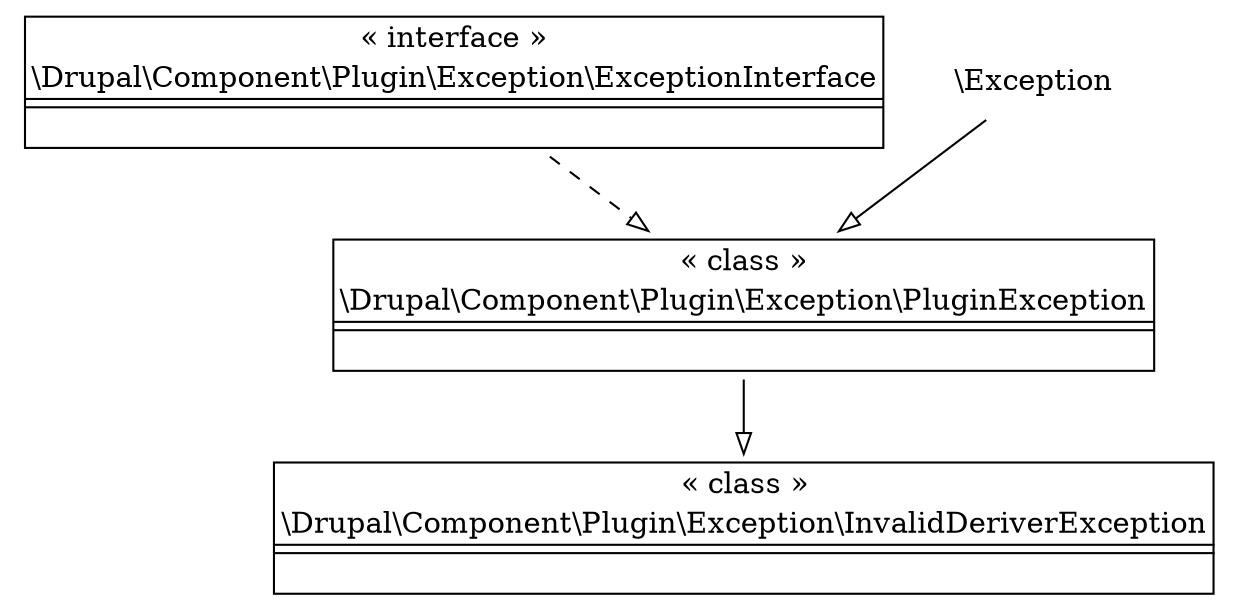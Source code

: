 digraph "Class Diagram" {
  node [shape=plaintext]
  "\\Drupal\\Component\\Plugin\\Exception\\InvalidDeriverException" [
    label=<
<table border="1" cellpadding="2" cellspacing="0" cellborder="0">
<tr><td align="center">&laquo; class &raquo;</td></tr>
<tr><td align="center" title="class InvalidDeriverException">\\Drupal\\Component\\Plugin\\Exception\\InvalidDeriverException</td></tr><hr />
<tr><td></td></tr>
<hr />
<tr><td>&nbsp;</td></tr>
</table>
  >
  ];
  "\\Drupal\\Component\\Plugin\\Exception\\PluginException" [
    label=<
<table border="1" cellpadding="2" cellspacing="0" cellborder="0">
<tr><td align="center">&laquo; class &raquo;</td></tr>
<tr><td align="center" title="class PluginException">\\Drupal\\Component\\Plugin\\Exception\\PluginException</td></tr><hr />
<tr><td></td></tr>
<hr />
<tr><td>&nbsp;</td></tr>
</table>
  >
  ];
  "\\Drupal\\Component\\Plugin\\Exception\\ExceptionInterface" [
    label=<
<table border="1" cellpadding="2" cellspacing="0" cellborder="0">
<tr><td align="center">&laquo; interface &raquo;</td></tr>
<tr><td align="center" title="interface ExceptionInterface">\\Drupal\\Component\\Plugin\\Exception\\ExceptionInterface</td></tr><hr />
<tr><td></td></tr>
<hr />
<tr><td>&nbsp;</td></tr>
</table>
  >
  ];
"\\Drupal\\Component\\Plugin\\Exception\\PluginException" -> "\\Drupal\\Component\\Plugin\\Exception\\InvalidDeriverException" [arrowhead="empty"];

"\\Drupal\\Component\\Plugin\\Exception\\ExceptionInterface" -> "\\Drupal\\Component\\Plugin\\Exception\\PluginException" [arrowhead="empty" style="dashed"];

"\\Exception" -> "\\Drupal\\Component\\Plugin\\Exception\\PluginException" [arrowhead="empty"];

}
